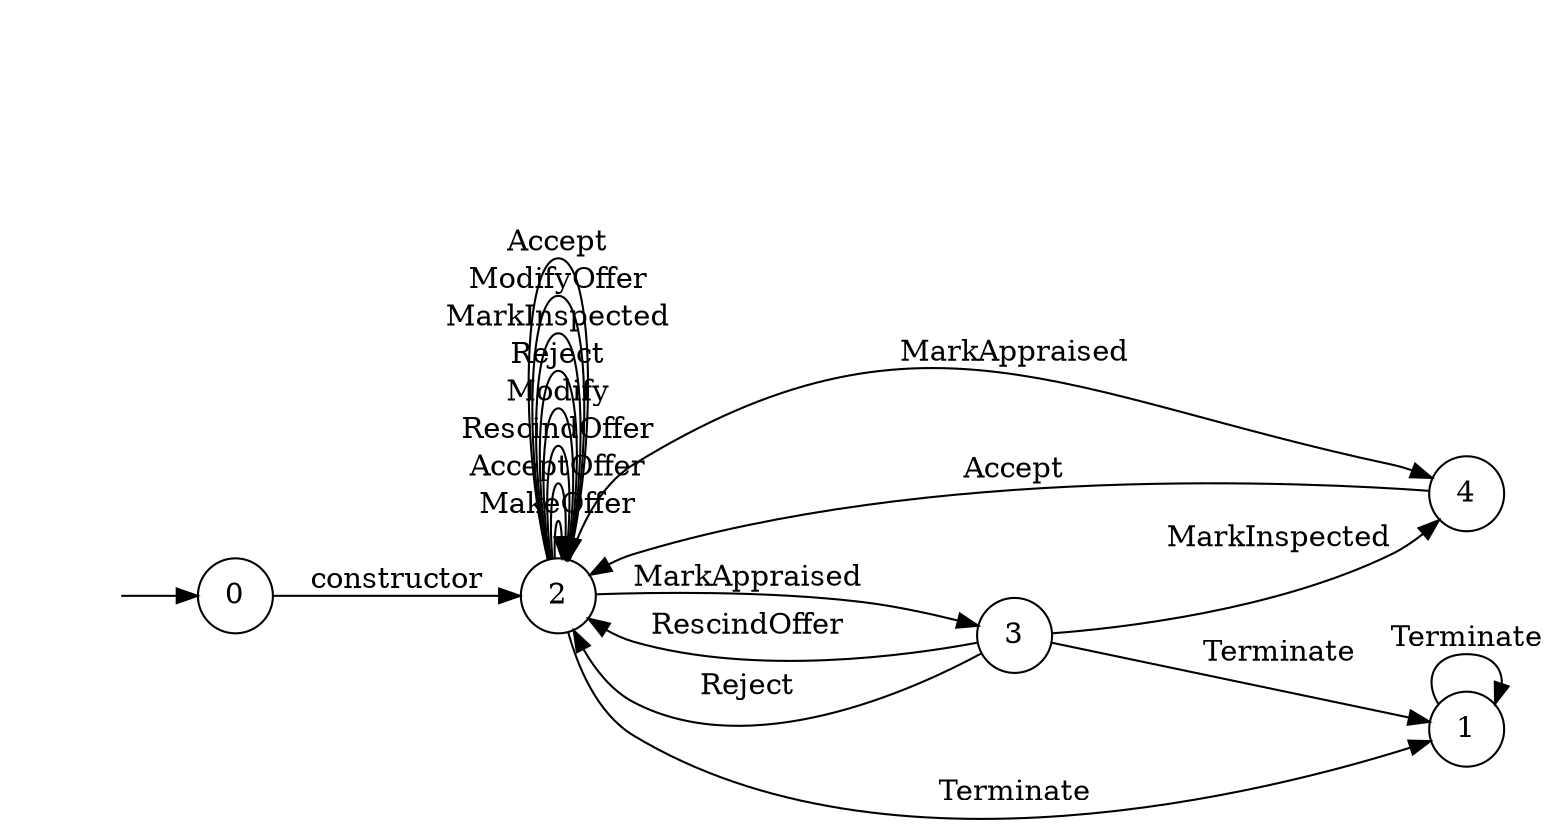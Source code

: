 digraph "Dapp-Automata-data/fuzzer/testnetdata-model-rq1/AssetTransfer/FSM-3" {
	graph [rankdir=LR]
	"" [label="" shape=plaintext]
	2 [label=2 shape=circle]
	4 [label=4 shape=circle]
	3 [label=3 shape=circle]
	1 [label=1 shape=circle]
	0 [label=0 shape=circle]
	"" -> 0 [label=""]
	0 -> 2 [label=constructor]
	2 -> 2 [label=MakeOffer]
	2 -> 1 [label=Terminate]
	2 -> 2 [label=AcceptOffer]
	2 -> 2 [label=RescindOffer]
	2 -> 4 [label=MarkAppraised]
	2 -> 3 [label=MarkAppraised]
	2 -> 2 [label=Modify]
	2 -> 2 [label=Reject]
	2 -> 2 [label=MarkInspected]
	2 -> 2 [label=ModifyOffer]
	2 -> 2 [label=Accept]
	4 -> 2 [label=Accept]
	3 -> 1 [label=Terminate]
	3 -> 2 [label=RescindOffer]
	3 -> 2 [label=Reject]
	3 -> 4 [label=MarkInspected]
	1 -> 1 [label=Terminate]
}
